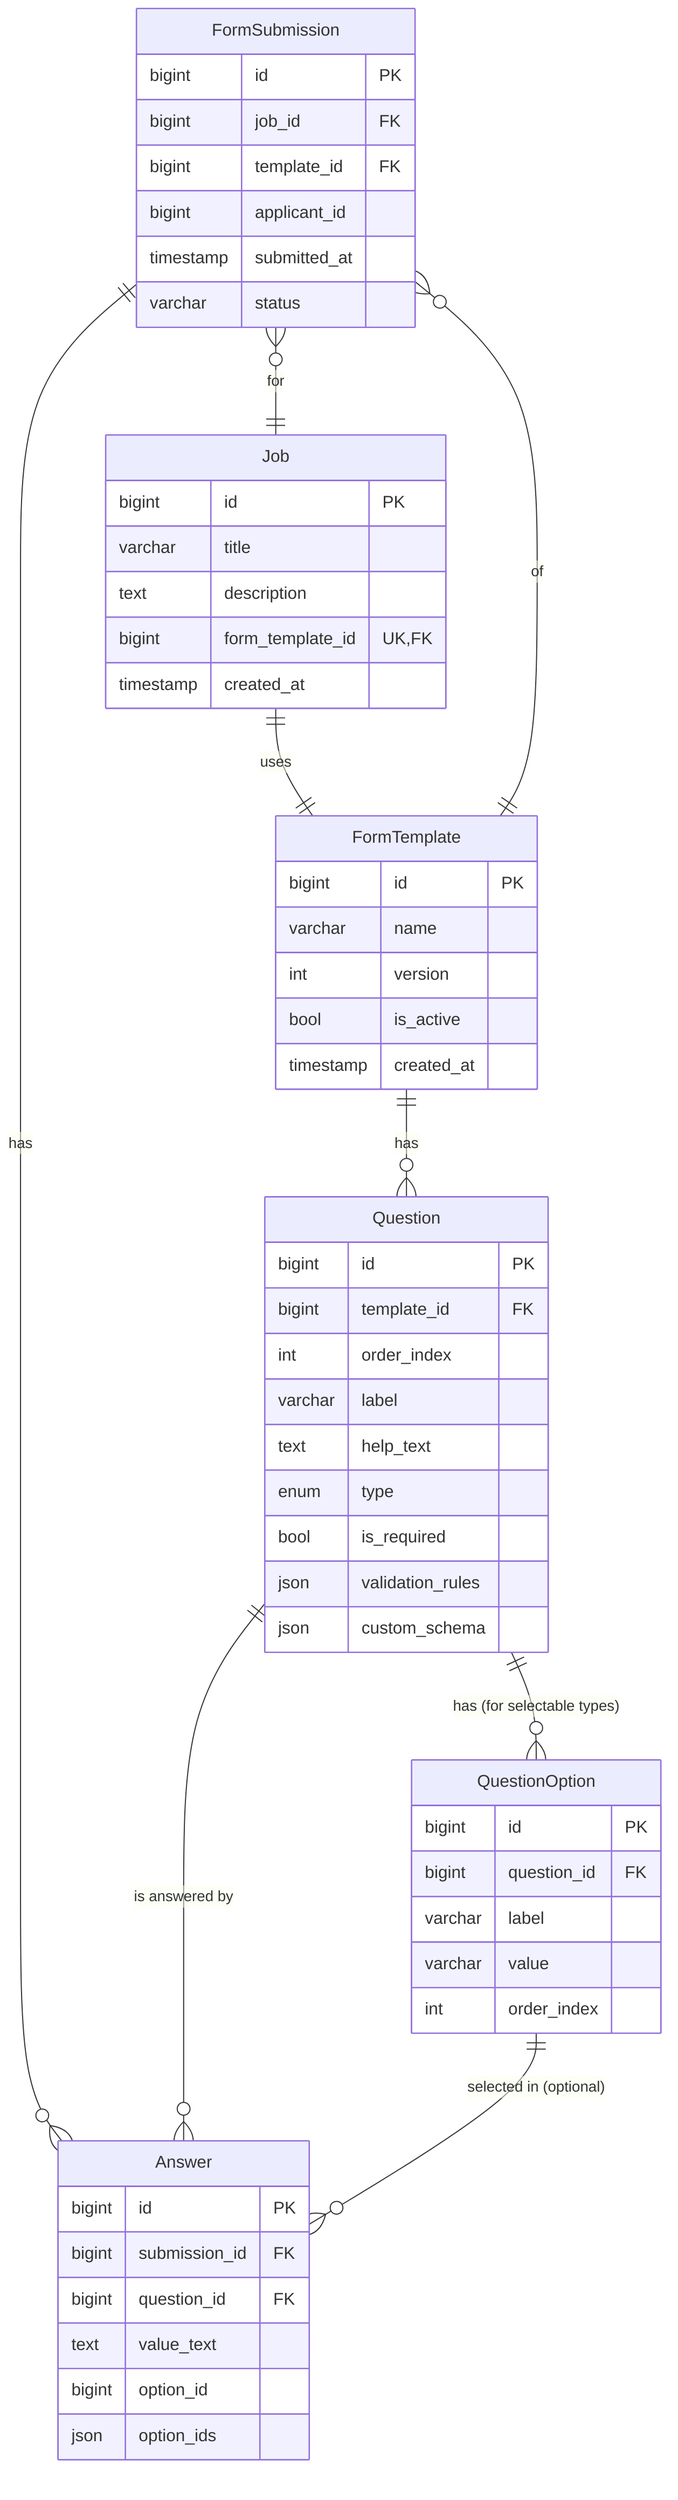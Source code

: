 erDiagram
    Job ||--|| FormTemplate : "uses"
    FormTemplate ||--o{ Question : "has"
    Question ||--o{ QuestionOption : "has (for selectable types)"
    FormSubmission }o--|| Job : "for"
    FormSubmission }o--|| FormTemplate : "of"
    FormSubmission ||--o{ Answer : "has"
    Question ||--o{ Answer : "is answered by"
    QuestionOption ||--o{ Answer : "selected in (optional)"

    Job {
      bigint id PK
      varchar title
      text description
      bigint form_template_id UK,FK
      timestamp created_at
    }
        
    FormTemplate {
      bigint id PK
      varchar name
      int version
      bool is_active
      timestamp created_at
    }

    Question {
      bigint id PK
      bigint template_id FK
      int order_index
      varchar label
      text help_text
      enum type
      bool is_required
      json validation_rules
      json custom_schema
    }

    QuestionOption {
      bigint id PK
      bigint question_id FK
      varchar label
      varchar value
      int order_index
    }

    FormSubmission {
      bigint id PK
      bigint job_id FK
      bigint template_id FK
      bigint applicant_id
      timestamp submitted_at
      varchar status
    }

    Answer {
      bigint id PK
      bigint submission_id FK
      bigint question_id FK
      text value_text
      bigint option_id
      json option_ids
    }